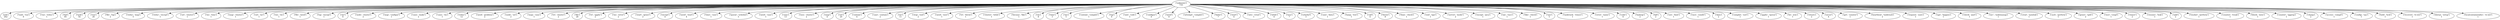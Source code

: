 strict digraph  {
	"['unknown']
735" -> "['job']
262";
	"['unknown']
735" -> "['task', 'run']
6";
	"['unknown']
735" -> "['run', 'reduc']
1";
	"['unknown']
735" -> "['fail']
85";
	"['unknown']
735" -> "['task']
54";
	"['unknown']
735" -> "['run']
26";
	"['unknown']
735" -> "['file', 'log']
2";
	"['unknown']
735" -> "['reduc', 'map']
5";
	"['unknown']
735" -> "['reduc', 'except']
1";
	"['unknown']
735" -> "['set', 'cluster']
1";
	"['unknown']
735" -> "['wa', 'time']
1";
	"['unknown']
735" -> "['map', 'cluster']
1";
	"['unknown']
735" -> "['set', 'mr']
1";
	"['unknown']
735" -> "['wa', 'rm']
1";
	"['unknown']
735" -> "['file', 'need']
1";
	"['unknown']
735" -> "['log', 'except']
1";
	"['unknown']
735" -> "['mr']
6";
	"['unknown']
735" -> "['node', 'cluster']
2";
	"['unknown']
735" -> "['map', 'configur']
1";
	"['unknown']
735" -> "['caus', 'make']
2";
	"['unknown']
735" -> "['caus', 'rm']
1";
	"['unknown']
735" -> "['reduc']
12";
	"['unknown']
735" -> "['need', 'problem']
2";
	"['unknown']
735" -> "['node', 'set']
2";
	"['unknown']
735" -> "['map', 'caus']
1";
	"['unknown']
735" -> "['tri', 'cluster']
2";
	"['unknown']
735" -> "['file']
28";
	"['unknown']
735" -> "['tri', 'applic']
2";
	"['unknown']
735" -> "['wa', 'error']
2";
	"['unknown']
735" -> "['start', 'gener']
2";
	"['unknown']
735" -> "['except']
4";
	"['unknown']
735" -> "['need', 'start']
4";
	"['unknown']
735" -> "['time', 'case']
1";
	"['unknown']
735" -> "['queue', 'schedul']
3";
	"['unknown']
735" -> "['need', 'case']
1";
	"['unknown']
735" -> "['caus']
13";
	"['unknown']
735" -> "['issu', 'cluster']
2";
	"['unknown']
735" -> "['map']
4";
	"['unknown']
735" -> "['set']
20";
	"['unknown']
735" -> "['contain']
4";
	"['unknown']
735" -> "['case', 'contain']
2";
	"['unknown']
735" -> "['mr']
11";
	"['unknown']
735" -> "['stop', 'end']
2";
	"['unknown']
735" -> "['need', 'user']
1";
	"['unknown']
735" -> "['tri', 'throw']
1";
	"['unknown']
735" -> "['cluster', 'while']
1";
	"['unknown']
735" -> "['becaus', 'like']
1";
	"['unknown']
735" -> "['rm']
8";
	"['unknown']
735" -> "['time']
3";
	"['unknown']
735" -> "['wa']
5";
	"['unknown']
735" -> "['contain', 'complet']
1";
	"['unknown']
735" -> "['log']
6";
	"['unknown']
735" -> "['xml', 'code']
3";
	"['unknown']
735" -> "['configur']
4";
	"['unknown']
735" -> "['need']
8";
	"['unknown']
735" -> "['attempt', 'complet']
1";
	"['unknown']
735" -> "['failur']
7";
	"['unknown']
735" -> "['start']
4";
	"['unknown']
735" -> "['into', 'creat']
1";
	"['unknown']
735" -> "['while']
4";
	"['unknown']
735" -> "['issu']
7";
	"['unknown']
735" -> "['schedul']
3";
	"['unknown']
735" -> "['case', 'data']
1";
	"['unknown']
735" -> "['hang', 'test']
1";
	"['unknown']
735" -> "['call']
4";
	"['unknown']
735" -> "['throw']
8";
	"['unknown']
735" -> "['than', 'check']
1";
	"['unknown']
735" -> "['end', 'npe']
1";
	"['unknown']
735" -> "['server', 'mode']
2";
	"['unknown']
735" -> "['except', 'java']
1";
	"['unknown']
735" -> "['nm', 'race']
1";
	"['unknown']
735" -> "['like', 'check']
1";
	"['unknown']
735" -> "['use']
5";
	"['unknown']
735" -> "['tasktrack', 'remov']
1";
	"['unknown']
735" -> "['error', 'name']
1";
	"['unknown']
735" -> "['code']
6";
	"['unknown']
735" -> "['hadoop']
2";
	"['unknown']
735" -> "['kill']
2";
	"['unknown']
735" -> "['see', 'limit']
1";
	"['unknown']
735" -> "['race', 'condit']
1";
	"['unknown']
735" -> "['data']
2";
	"['unknown']
735" -> "['complet', 'sort']
1";
	"['unknown']
735" -> "['applic', 'queue']
1";
	"['unknown']
735" -> "['be', 'jvm']
1";
	"['unknown']
735" -> "['return']
2";
	"['unknown']
735" -> "['secur']
4";
	"['unknown']
735" -> "['get', 'counter']
1";
	"['unknown']
735" -> "['heartbeat', 'tasktrack']
2";
	"['unknown']
735" -> "['request', 'yarn']
1";
	"['unknown']
735" -> "['npe', 'happen']
1";
	"['unknown']
735" -> "['check', 'part']
1";
	"['unknown']
735" -> "['mr-', 'nodemanag']
1";
	"['unknown']
735" -> "['creat', 'symlink']
1";
	"['unknown']
735" -> "['cach', 'perform']
1";
	"['unknown']
735" -> "['gener', 'split']
2";
	"['unknown']
735" -> "['race', 'coupl']
1";
	"['unknown']
735" -> "['remov']
2";
	"['unknown']
735" -> "['resourc', 'leak']
1";
	"['unknown']
735" -> "['add']
2";
	"['unknown']
735" -> "['tracker', 'perform']
1";
	"['unknown']
735" -> "['counter', 'trunk']
1";
	"['unknown']
735" -> "['block', 'miss']
1";
	"['unknown']
735" -> "['counter', 'aggreg']
1";
	"['unknown']
735" -> "['chang']
2";
	"['unknown']
735" -> "['access', 'compil']
1";
	"['unknown']
735" -> "['config', 'say']
1";
	"['unknown']
735" -> "['hold', 'lock']
1";
	"['unknown']
735" -> "['recoveri', 're-wir']
1";
	"['unknown']
735" -> "['distcp', 'setup']
1";
	"['unknown']
735" -> "['localcontaineralloc', 're-wir']
1";
}
